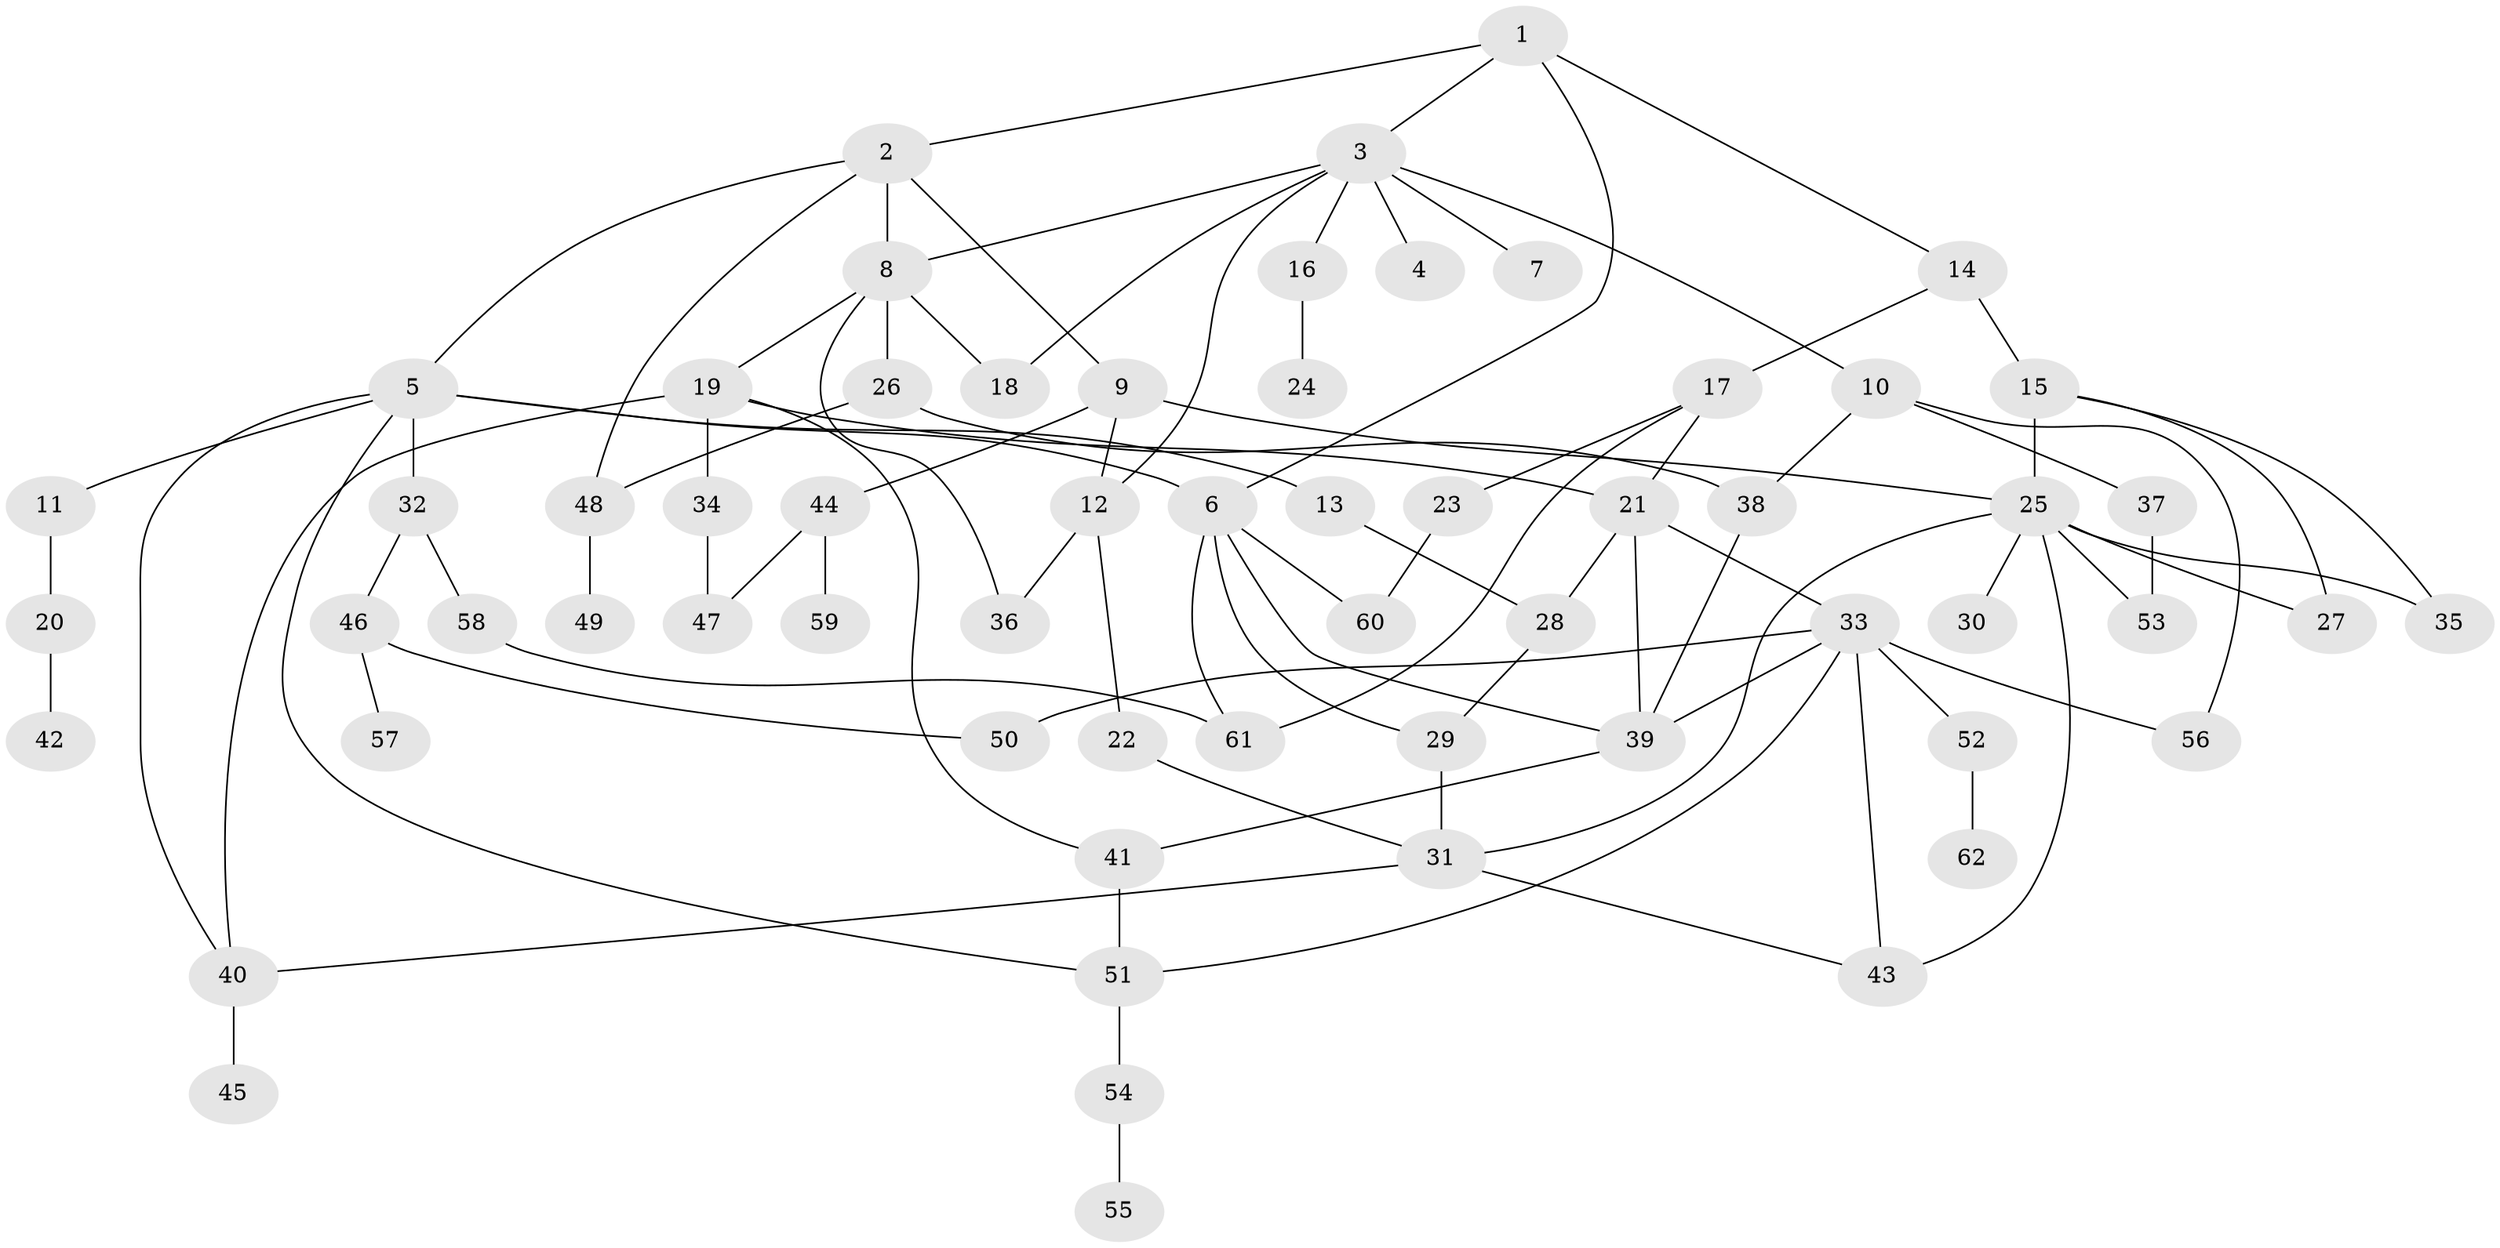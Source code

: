 // original degree distribution, {4: 0.13725490196078433, 6: 0.029411764705882353, 9: 0.00980392156862745, 1: 0.2647058823529412, 8: 0.00980392156862745, 2: 0.3333333333333333, 5: 0.029411764705882353, 7: 0.029411764705882353, 3: 0.1568627450980392}
// Generated by graph-tools (version 1.1) at 2025/48/03/04/25 22:48:44]
// undirected, 62 vertices, 93 edges
graph export_dot {
  node [color=gray90,style=filled];
  1;
  2;
  3;
  4;
  5;
  6;
  7;
  8;
  9;
  10;
  11;
  12;
  13;
  14;
  15;
  16;
  17;
  18;
  19;
  20;
  21;
  22;
  23;
  24;
  25;
  26;
  27;
  28;
  29;
  30;
  31;
  32;
  33;
  34;
  35;
  36;
  37;
  38;
  39;
  40;
  41;
  42;
  43;
  44;
  45;
  46;
  47;
  48;
  49;
  50;
  51;
  52;
  53;
  54;
  55;
  56;
  57;
  58;
  59;
  60;
  61;
  62;
  1 -- 2 [weight=1.0];
  1 -- 3 [weight=1.0];
  1 -- 6 [weight=1.0];
  1 -- 14 [weight=1.0];
  2 -- 5 [weight=1.0];
  2 -- 8 [weight=2.0];
  2 -- 9 [weight=1.0];
  2 -- 48 [weight=1.0];
  3 -- 4 [weight=1.0];
  3 -- 7 [weight=1.0];
  3 -- 8 [weight=1.0];
  3 -- 10 [weight=1.0];
  3 -- 12 [weight=1.0];
  3 -- 16 [weight=1.0];
  3 -- 18 [weight=1.0];
  5 -- 6 [weight=1.0];
  5 -- 11 [weight=1.0];
  5 -- 13 [weight=1.0];
  5 -- 32 [weight=1.0];
  5 -- 40 [weight=1.0];
  5 -- 51 [weight=1.0];
  6 -- 29 [weight=1.0];
  6 -- 39 [weight=1.0];
  6 -- 60 [weight=1.0];
  6 -- 61 [weight=1.0];
  8 -- 18 [weight=1.0];
  8 -- 19 [weight=1.0];
  8 -- 26 [weight=1.0];
  8 -- 36 [weight=1.0];
  9 -- 12 [weight=1.0];
  9 -- 25 [weight=1.0];
  9 -- 44 [weight=1.0];
  10 -- 37 [weight=1.0];
  10 -- 38 [weight=1.0];
  10 -- 56 [weight=1.0];
  11 -- 20 [weight=1.0];
  12 -- 22 [weight=1.0];
  12 -- 36 [weight=1.0];
  13 -- 28 [weight=1.0];
  14 -- 15 [weight=2.0];
  14 -- 17 [weight=1.0];
  15 -- 25 [weight=1.0];
  15 -- 27 [weight=1.0];
  15 -- 35 [weight=1.0];
  16 -- 24 [weight=1.0];
  17 -- 21 [weight=1.0];
  17 -- 23 [weight=1.0];
  17 -- 61 [weight=1.0];
  19 -- 21 [weight=1.0];
  19 -- 34 [weight=1.0];
  19 -- 40 [weight=1.0];
  19 -- 41 [weight=1.0];
  20 -- 42 [weight=1.0];
  21 -- 28 [weight=1.0];
  21 -- 33 [weight=1.0];
  21 -- 39 [weight=1.0];
  22 -- 31 [weight=1.0];
  23 -- 60 [weight=1.0];
  25 -- 27 [weight=1.0];
  25 -- 30 [weight=1.0];
  25 -- 31 [weight=1.0];
  25 -- 35 [weight=1.0];
  25 -- 43 [weight=1.0];
  25 -- 53 [weight=1.0];
  26 -- 38 [weight=1.0];
  26 -- 48 [weight=1.0];
  28 -- 29 [weight=1.0];
  29 -- 31 [weight=1.0];
  31 -- 40 [weight=1.0];
  31 -- 43 [weight=1.0];
  32 -- 46 [weight=1.0];
  32 -- 58 [weight=1.0];
  33 -- 39 [weight=1.0];
  33 -- 43 [weight=1.0];
  33 -- 50 [weight=1.0];
  33 -- 51 [weight=1.0];
  33 -- 52 [weight=1.0];
  33 -- 56 [weight=1.0];
  34 -- 47 [weight=1.0];
  37 -- 53 [weight=1.0];
  38 -- 39 [weight=1.0];
  39 -- 41 [weight=1.0];
  40 -- 45 [weight=1.0];
  41 -- 51 [weight=1.0];
  44 -- 47 [weight=1.0];
  44 -- 59 [weight=1.0];
  46 -- 50 [weight=1.0];
  46 -- 57 [weight=1.0];
  48 -- 49 [weight=1.0];
  51 -- 54 [weight=1.0];
  52 -- 62 [weight=1.0];
  54 -- 55 [weight=1.0];
  58 -- 61 [weight=1.0];
}
